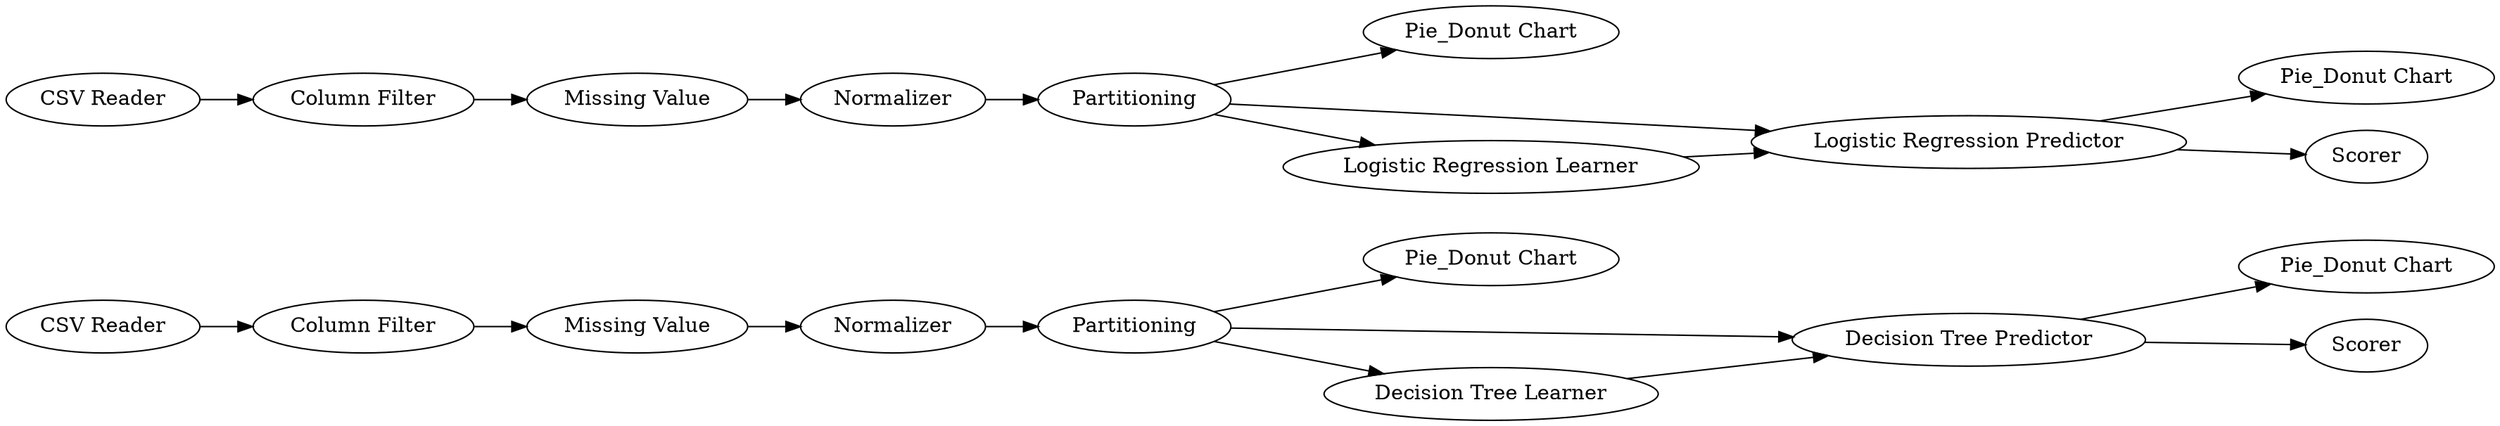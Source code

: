 digraph {
	"1512882317744147790_14" [label=Normalizer]
	"1512882317744147790_20" [label="Pie_Donut Chart"]
	"1512882317744147790_18" [label=Scorer]
	"1512882317744147790_3" [label=Normalizer]
	"1512882317744147790_19" [label="Pie_Donut Chart"]
	"1512882317744147790_15" [label=Partitioning]
	"1512882317744147790_4" [label=Partitioning]
	"1512882317744147790_9" [label="Pie_Donut Chart"]
	"1512882317744147790_17" [label="Decision Tree Predictor"]
	"1512882317744147790_1" [label="CSV Reader"]
	"1512882317744147790_7" [label="Logistic Regression Predictor"]
	"1512882317744147790_2" [label="Column Filter"]
	"1512882317744147790_22" [label="Missing Value"]
	"1512882317744147790_21" [label="Missing Value"]
	"1512882317744147790_10" [label="Pie_Donut Chart"]
	"1512882317744147790_11" [label="CSV Reader"]
	"1512882317744147790_13" [label="Column Filter"]
	"1512882317744147790_8" [label=Scorer]
	"1512882317744147790_5" [label="Logistic Regression Learner"]
	"1512882317744147790_16" [label="Decision Tree Learner"]
	"1512882317744147790_5" -> "1512882317744147790_7"
	"1512882317744147790_7" -> "1512882317744147790_10"
	"1512882317744147790_17" -> "1512882317744147790_20"
	"1512882317744147790_17" -> "1512882317744147790_18"
	"1512882317744147790_13" -> "1512882317744147790_22"
	"1512882317744147790_4" -> "1512882317744147790_5"
	"1512882317744147790_11" -> "1512882317744147790_13"
	"1512882317744147790_4" -> "1512882317744147790_7"
	"1512882317744147790_1" -> "1512882317744147790_2"
	"1512882317744147790_2" -> "1512882317744147790_21"
	"1512882317744147790_22" -> "1512882317744147790_14"
	"1512882317744147790_3" -> "1512882317744147790_4"
	"1512882317744147790_15" -> "1512882317744147790_16"
	"1512882317744147790_14" -> "1512882317744147790_15"
	"1512882317744147790_21" -> "1512882317744147790_3"
	"1512882317744147790_4" -> "1512882317744147790_9"
	"1512882317744147790_15" -> "1512882317744147790_19"
	"1512882317744147790_16" -> "1512882317744147790_17"
	"1512882317744147790_15" -> "1512882317744147790_17"
	"1512882317744147790_7" -> "1512882317744147790_8"
	rankdir=LR
}
